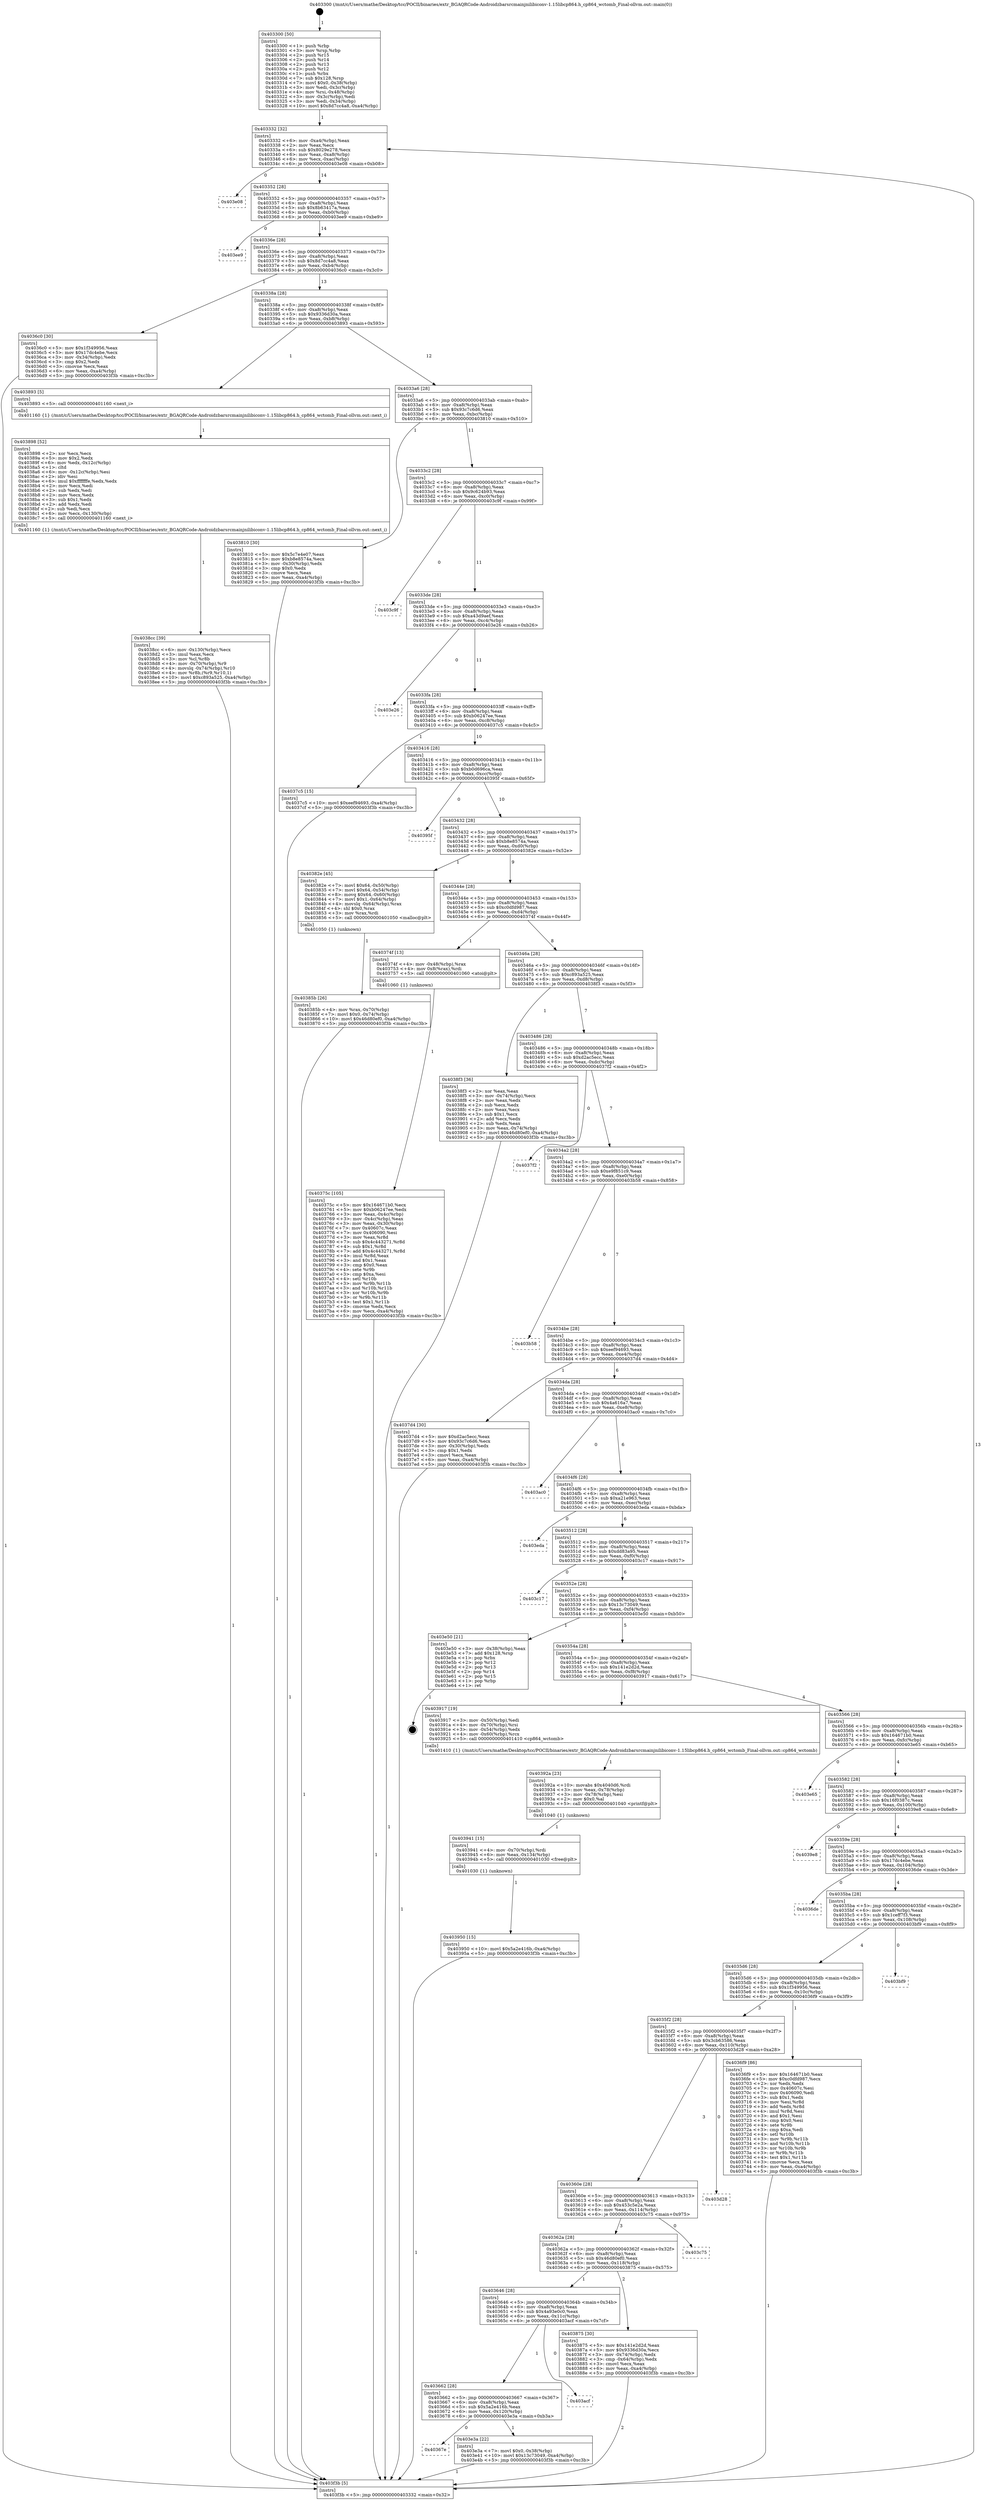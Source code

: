 digraph "0x403300" {
  label = "0x403300 (/mnt/c/Users/mathe/Desktop/tcc/POCII/binaries/extr_BGAQRCode-Androidzbarsrcmainjnilibiconv-1.15libcp864.h_cp864_wctomb_Final-ollvm.out::main(0))"
  labelloc = "t"
  node[shape=record]

  Entry [label="",width=0.3,height=0.3,shape=circle,fillcolor=black,style=filled]
  "0x403332" [label="{
     0x403332 [32]\l
     | [instrs]\l
     &nbsp;&nbsp;0x403332 \<+6\>: mov -0xa4(%rbp),%eax\l
     &nbsp;&nbsp;0x403338 \<+2\>: mov %eax,%ecx\l
     &nbsp;&nbsp;0x40333a \<+6\>: sub $0x8029e278,%ecx\l
     &nbsp;&nbsp;0x403340 \<+6\>: mov %eax,-0xa8(%rbp)\l
     &nbsp;&nbsp;0x403346 \<+6\>: mov %ecx,-0xac(%rbp)\l
     &nbsp;&nbsp;0x40334c \<+6\>: je 0000000000403e08 \<main+0xb08\>\l
  }"]
  "0x403e08" [label="{
     0x403e08\l
  }", style=dashed]
  "0x403352" [label="{
     0x403352 [28]\l
     | [instrs]\l
     &nbsp;&nbsp;0x403352 \<+5\>: jmp 0000000000403357 \<main+0x57\>\l
     &nbsp;&nbsp;0x403357 \<+6\>: mov -0xa8(%rbp),%eax\l
     &nbsp;&nbsp;0x40335d \<+5\>: sub $0x8b63417a,%eax\l
     &nbsp;&nbsp;0x403362 \<+6\>: mov %eax,-0xb0(%rbp)\l
     &nbsp;&nbsp;0x403368 \<+6\>: je 0000000000403ee9 \<main+0xbe9\>\l
  }"]
  Exit [label="",width=0.3,height=0.3,shape=circle,fillcolor=black,style=filled,peripheries=2]
  "0x403ee9" [label="{
     0x403ee9\l
  }", style=dashed]
  "0x40336e" [label="{
     0x40336e [28]\l
     | [instrs]\l
     &nbsp;&nbsp;0x40336e \<+5\>: jmp 0000000000403373 \<main+0x73\>\l
     &nbsp;&nbsp;0x403373 \<+6\>: mov -0xa8(%rbp),%eax\l
     &nbsp;&nbsp;0x403379 \<+5\>: sub $0x8d7cc4a8,%eax\l
     &nbsp;&nbsp;0x40337e \<+6\>: mov %eax,-0xb4(%rbp)\l
     &nbsp;&nbsp;0x403384 \<+6\>: je 00000000004036c0 \<main+0x3c0\>\l
  }"]
  "0x40367e" [label="{
     0x40367e\l
  }", style=dashed]
  "0x4036c0" [label="{
     0x4036c0 [30]\l
     | [instrs]\l
     &nbsp;&nbsp;0x4036c0 \<+5\>: mov $0x1f349956,%eax\l
     &nbsp;&nbsp;0x4036c5 \<+5\>: mov $0x17dc4ebe,%ecx\l
     &nbsp;&nbsp;0x4036ca \<+3\>: mov -0x34(%rbp),%edx\l
     &nbsp;&nbsp;0x4036cd \<+3\>: cmp $0x2,%edx\l
     &nbsp;&nbsp;0x4036d0 \<+3\>: cmovne %ecx,%eax\l
     &nbsp;&nbsp;0x4036d3 \<+6\>: mov %eax,-0xa4(%rbp)\l
     &nbsp;&nbsp;0x4036d9 \<+5\>: jmp 0000000000403f3b \<main+0xc3b\>\l
  }"]
  "0x40338a" [label="{
     0x40338a [28]\l
     | [instrs]\l
     &nbsp;&nbsp;0x40338a \<+5\>: jmp 000000000040338f \<main+0x8f\>\l
     &nbsp;&nbsp;0x40338f \<+6\>: mov -0xa8(%rbp),%eax\l
     &nbsp;&nbsp;0x403395 \<+5\>: sub $0x9336d30a,%eax\l
     &nbsp;&nbsp;0x40339a \<+6\>: mov %eax,-0xb8(%rbp)\l
     &nbsp;&nbsp;0x4033a0 \<+6\>: je 0000000000403893 \<main+0x593\>\l
  }"]
  "0x403f3b" [label="{
     0x403f3b [5]\l
     | [instrs]\l
     &nbsp;&nbsp;0x403f3b \<+5\>: jmp 0000000000403332 \<main+0x32\>\l
  }"]
  "0x403300" [label="{
     0x403300 [50]\l
     | [instrs]\l
     &nbsp;&nbsp;0x403300 \<+1\>: push %rbp\l
     &nbsp;&nbsp;0x403301 \<+3\>: mov %rsp,%rbp\l
     &nbsp;&nbsp;0x403304 \<+2\>: push %r15\l
     &nbsp;&nbsp;0x403306 \<+2\>: push %r14\l
     &nbsp;&nbsp;0x403308 \<+2\>: push %r13\l
     &nbsp;&nbsp;0x40330a \<+2\>: push %r12\l
     &nbsp;&nbsp;0x40330c \<+1\>: push %rbx\l
     &nbsp;&nbsp;0x40330d \<+7\>: sub $0x128,%rsp\l
     &nbsp;&nbsp;0x403314 \<+7\>: movl $0x0,-0x38(%rbp)\l
     &nbsp;&nbsp;0x40331b \<+3\>: mov %edi,-0x3c(%rbp)\l
     &nbsp;&nbsp;0x40331e \<+4\>: mov %rsi,-0x48(%rbp)\l
     &nbsp;&nbsp;0x403322 \<+3\>: mov -0x3c(%rbp),%edi\l
     &nbsp;&nbsp;0x403325 \<+3\>: mov %edi,-0x34(%rbp)\l
     &nbsp;&nbsp;0x403328 \<+10\>: movl $0x8d7cc4a8,-0xa4(%rbp)\l
  }"]
  "0x403e3a" [label="{
     0x403e3a [22]\l
     | [instrs]\l
     &nbsp;&nbsp;0x403e3a \<+7\>: movl $0x0,-0x38(%rbp)\l
     &nbsp;&nbsp;0x403e41 \<+10\>: movl $0x13c73049,-0xa4(%rbp)\l
     &nbsp;&nbsp;0x403e4b \<+5\>: jmp 0000000000403f3b \<main+0xc3b\>\l
  }"]
  "0x403893" [label="{
     0x403893 [5]\l
     | [instrs]\l
     &nbsp;&nbsp;0x403893 \<+5\>: call 0000000000401160 \<next_i\>\l
     | [calls]\l
     &nbsp;&nbsp;0x401160 \{1\} (/mnt/c/Users/mathe/Desktop/tcc/POCII/binaries/extr_BGAQRCode-Androidzbarsrcmainjnilibiconv-1.15libcp864.h_cp864_wctomb_Final-ollvm.out::next_i)\l
  }"]
  "0x4033a6" [label="{
     0x4033a6 [28]\l
     | [instrs]\l
     &nbsp;&nbsp;0x4033a6 \<+5\>: jmp 00000000004033ab \<main+0xab\>\l
     &nbsp;&nbsp;0x4033ab \<+6\>: mov -0xa8(%rbp),%eax\l
     &nbsp;&nbsp;0x4033b1 \<+5\>: sub $0x93c7c6d6,%eax\l
     &nbsp;&nbsp;0x4033b6 \<+6\>: mov %eax,-0xbc(%rbp)\l
     &nbsp;&nbsp;0x4033bc \<+6\>: je 0000000000403810 \<main+0x510\>\l
  }"]
  "0x403662" [label="{
     0x403662 [28]\l
     | [instrs]\l
     &nbsp;&nbsp;0x403662 \<+5\>: jmp 0000000000403667 \<main+0x367\>\l
     &nbsp;&nbsp;0x403667 \<+6\>: mov -0xa8(%rbp),%eax\l
     &nbsp;&nbsp;0x40366d \<+5\>: sub $0x5a2e416b,%eax\l
     &nbsp;&nbsp;0x403672 \<+6\>: mov %eax,-0x120(%rbp)\l
     &nbsp;&nbsp;0x403678 \<+6\>: je 0000000000403e3a \<main+0xb3a\>\l
  }"]
  "0x403810" [label="{
     0x403810 [30]\l
     | [instrs]\l
     &nbsp;&nbsp;0x403810 \<+5\>: mov $0x5c7e4e07,%eax\l
     &nbsp;&nbsp;0x403815 \<+5\>: mov $0xb8e8574a,%ecx\l
     &nbsp;&nbsp;0x40381a \<+3\>: mov -0x30(%rbp),%edx\l
     &nbsp;&nbsp;0x40381d \<+3\>: cmp $0x0,%edx\l
     &nbsp;&nbsp;0x403820 \<+3\>: cmove %ecx,%eax\l
     &nbsp;&nbsp;0x403823 \<+6\>: mov %eax,-0xa4(%rbp)\l
     &nbsp;&nbsp;0x403829 \<+5\>: jmp 0000000000403f3b \<main+0xc3b\>\l
  }"]
  "0x4033c2" [label="{
     0x4033c2 [28]\l
     | [instrs]\l
     &nbsp;&nbsp;0x4033c2 \<+5\>: jmp 00000000004033c7 \<main+0xc7\>\l
     &nbsp;&nbsp;0x4033c7 \<+6\>: mov -0xa8(%rbp),%eax\l
     &nbsp;&nbsp;0x4033cd \<+5\>: sub $0x9c624b93,%eax\l
     &nbsp;&nbsp;0x4033d2 \<+6\>: mov %eax,-0xc0(%rbp)\l
     &nbsp;&nbsp;0x4033d8 \<+6\>: je 0000000000403c9f \<main+0x99f\>\l
  }"]
  "0x403acf" [label="{
     0x403acf\l
  }", style=dashed]
  "0x403c9f" [label="{
     0x403c9f\l
  }", style=dashed]
  "0x4033de" [label="{
     0x4033de [28]\l
     | [instrs]\l
     &nbsp;&nbsp;0x4033de \<+5\>: jmp 00000000004033e3 \<main+0xe3\>\l
     &nbsp;&nbsp;0x4033e3 \<+6\>: mov -0xa8(%rbp),%eax\l
     &nbsp;&nbsp;0x4033e9 \<+5\>: sub $0xa43d9aef,%eax\l
     &nbsp;&nbsp;0x4033ee \<+6\>: mov %eax,-0xc4(%rbp)\l
     &nbsp;&nbsp;0x4033f4 \<+6\>: je 0000000000403e26 \<main+0xb26\>\l
  }"]
  "0x403950" [label="{
     0x403950 [15]\l
     | [instrs]\l
     &nbsp;&nbsp;0x403950 \<+10\>: movl $0x5a2e416b,-0xa4(%rbp)\l
     &nbsp;&nbsp;0x40395a \<+5\>: jmp 0000000000403f3b \<main+0xc3b\>\l
  }"]
  "0x403e26" [label="{
     0x403e26\l
  }", style=dashed]
  "0x4033fa" [label="{
     0x4033fa [28]\l
     | [instrs]\l
     &nbsp;&nbsp;0x4033fa \<+5\>: jmp 00000000004033ff \<main+0xff\>\l
     &nbsp;&nbsp;0x4033ff \<+6\>: mov -0xa8(%rbp),%eax\l
     &nbsp;&nbsp;0x403405 \<+5\>: sub $0xb06247ee,%eax\l
     &nbsp;&nbsp;0x40340a \<+6\>: mov %eax,-0xc8(%rbp)\l
     &nbsp;&nbsp;0x403410 \<+6\>: je 00000000004037c5 \<main+0x4c5\>\l
  }"]
  "0x403941" [label="{
     0x403941 [15]\l
     | [instrs]\l
     &nbsp;&nbsp;0x403941 \<+4\>: mov -0x70(%rbp),%rdi\l
     &nbsp;&nbsp;0x403945 \<+6\>: mov %eax,-0x134(%rbp)\l
     &nbsp;&nbsp;0x40394b \<+5\>: call 0000000000401030 \<free@plt\>\l
     | [calls]\l
     &nbsp;&nbsp;0x401030 \{1\} (unknown)\l
  }"]
  "0x4037c5" [label="{
     0x4037c5 [15]\l
     | [instrs]\l
     &nbsp;&nbsp;0x4037c5 \<+10\>: movl $0xeef94693,-0xa4(%rbp)\l
     &nbsp;&nbsp;0x4037cf \<+5\>: jmp 0000000000403f3b \<main+0xc3b\>\l
  }"]
  "0x403416" [label="{
     0x403416 [28]\l
     | [instrs]\l
     &nbsp;&nbsp;0x403416 \<+5\>: jmp 000000000040341b \<main+0x11b\>\l
     &nbsp;&nbsp;0x40341b \<+6\>: mov -0xa8(%rbp),%eax\l
     &nbsp;&nbsp;0x403421 \<+5\>: sub $0xb0d696ca,%eax\l
     &nbsp;&nbsp;0x403426 \<+6\>: mov %eax,-0xcc(%rbp)\l
     &nbsp;&nbsp;0x40342c \<+6\>: je 000000000040395f \<main+0x65f\>\l
  }"]
  "0x40392a" [label="{
     0x40392a [23]\l
     | [instrs]\l
     &nbsp;&nbsp;0x40392a \<+10\>: movabs $0x4040d6,%rdi\l
     &nbsp;&nbsp;0x403934 \<+3\>: mov %eax,-0x78(%rbp)\l
     &nbsp;&nbsp;0x403937 \<+3\>: mov -0x78(%rbp),%esi\l
     &nbsp;&nbsp;0x40393a \<+2\>: mov $0x0,%al\l
     &nbsp;&nbsp;0x40393c \<+5\>: call 0000000000401040 \<printf@plt\>\l
     | [calls]\l
     &nbsp;&nbsp;0x401040 \{1\} (unknown)\l
  }"]
  "0x40395f" [label="{
     0x40395f\l
  }", style=dashed]
  "0x403432" [label="{
     0x403432 [28]\l
     | [instrs]\l
     &nbsp;&nbsp;0x403432 \<+5\>: jmp 0000000000403437 \<main+0x137\>\l
     &nbsp;&nbsp;0x403437 \<+6\>: mov -0xa8(%rbp),%eax\l
     &nbsp;&nbsp;0x40343d \<+5\>: sub $0xb8e8574a,%eax\l
     &nbsp;&nbsp;0x403442 \<+6\>: mov %eax,-0xd0(%rbp)\l
     &nbsp;&nbsp;0x403448 \<+6\>: je 000000000040382e \<main+0x52e\>\l
  }"]
  "0x4038cc" [label="{
     0x4038cc [39]\l
     | [instrs]\l
     &nbsp;&nbsp;0x4038cc \<+6\>: mov -0x130(%rbp),%ecx\l
     &nbsp;&nbsp;0x4038d2 \<+3\>: imul %eax,%ecx\l
     &nbsp;&nbsp;0x4038d5 \<+3\>: mov %cl,%r8b\l
     &nbsp;&nbsp;0x4038d8 \<+4\>: mov -0x70(%rbp),%r9\l
     &nbsp;&nbsp;0x4038dc \<+4\>: movslq -0x74(%rbp),%r10\l
     &nbsp;&nbsp;0x4038e0 \<+4\>: mov %r8b,(%r9,%r10,1)\l
     &nbsp;&nbsp;0x4038e4 \<+10\>: movl $0xc893a525,-0xa4(%rbp)\l
     &nbsp;&nbsp;0x4038ee \<+5\>: jmp 0000000000403f3b \<main+0xc3b\>\l
  }"]
  "0x40382e" [label="{
     0x40382e [45]\l
     | [instrs]\l
     &nbsp;&nbsp;0x40382e \<+7\>: movl $0x64,-0x50(%rbp)\l
     &nbsp;&nbsp;0x403835 \<+7\>: movl $0x64,-0x54(%rbp)\l
     &nbsp;&nbsp;0x40383c \<+8\>: movq $0x64,-0x60(%rbp)\l
     &nbsp;&nbsp;0x403844 \<+7\>: movl $0x1,-0x64(%rbp)\l
     &nbsp;&nbsp;0x40384b \<+4\>: movslq -0x64(%rbp),%rax\l
     &nbsp;&nbsp;0x40384f \<+4\>: shl $0x0,%rax\l
     &nbsp;&nbsp;0x403853 \<+3\>: mov %rax,%rdi\l
     &nbsp;&nbsp;0x403856 \<+5\>: call 0000000000401050 \<malloc@plt\>\l
     | [calls]\l
     &nbsp;&nbsp;0x401050 \{1\} (unknown)\l
  }"]
  "0x40344e" [label="{
     0x40344e [28]\l
     | [instrs]\l
     &nbsp;&nbsp;0x40344e \<+5\>: jmp 0000000000403453 \<main+0x153\>\l
     &nbsp;&nbsp;0x403453 \<+6\>: mov -0xa8(%rbp),%eax\l
     &nbsp;&nbsp;0x403459 \<+5\>: sub $0xc0dfd987,%eax\l
     &nbsp;&nbsp;0x40345e \<+6\>: mov %eax,-0xd4(%rbp)\l
     &nbsp;&nbsp;0x403464 \<+6\>: je 000000000040374f \<main+0x44f\>\l
  }"]
  "0x403898" [label="{
     0x403898 [52]\l
     | [instrs]\l
     &nbsp;&nbsp;0x403898 \<+2\>: xor %ecx,%ecx\l
     &nbsp;&nbsp;0x40389a \<+5\>: mov $0x2,%edx\l
     &nbsp;&nbsp;0x40389f \<+6\>: mov %edx,-0x12c(%rbp)\l
     &nbsp;&nbsp;0x4038a5 \<+1\>: cltd\l
     &nbsp;&nbsp;0x4038a6 \<+6\>: mov -0x12c(%rbp),%esi\l
     &nbsp;&nbsp;0x4038ac \<+2\>: idiv %esi\l
     &nbsp;&nbsp;0x4038ae \<+6\>: imul $0xfffffffe,%edx,%edx\l
     &nbsp;&nbsp;0x4038b4 \<+2\>: mov %ecx,%edi\l
     &nbsp;&nbsp;0x4038b6 \<+2\>: sub %edx,%edi\l
     &nbsp;&nbsp;0x4038b8 \<+2\>: mov %ecx,%edx\l
     &nbsp;&nbsp;0x4038ba \<+3\>: sub $0x1,%edx\l
     &nbsp;&nbsp;0x4038bd \<+2\>: add %edx,%edi\l
     &nbsp;&nbsp;0x4038bf \<+2\>: sub %edi,%ecx\l
     &nbsp;&nbsp;0x4038c1 \<+6\>: mov %ecx,-0x130(%rbp)\l
     &nbsp;&nbsp;0x4038c7 \<+5\>: call 0000000000401160 \<next_i\>\l
     | [calls]\l
     &nbsp;&nbsp;0x401160 \{1\} (/mnt/c/Users/mathe/Desktop/tcc/POCII/binaries/extr_BGAQRCode-Androidzbarsrcmainjnilibiconv-1.15libcp864.h_cp864_wctomb_Final-ollvm.out::next_i)\l
  }"]
  "0x40374f" [label="{
     0x40374f [13]\l
     | [instrs]\l
     &nbsp;&nbsp;0x40374f \<+4\>: mov -0x48(%rbp),%rax\l
     &nbsp;&nbsp;0x403753 \<+4\>: mov 0x8(%rax),%rdi\l
     &nbsp;&nbsp;0x403757 \<+5\>: call 0000000000401060 \<atoi@plt\>\l
     | [calls]\l
     &nbsp;&nbsp;0x401060 \{1\} (unknown)\l
  }"]
  "0x40346a" [label="{
     0x40346a [28]\l
     | [instrs]\l
     &nbsp;&nbsp;0x40346a \<+5\>: jmp 000000000040346f \<main+0x16f\>\l
     &nbsp;&nbsp;0x40346f \<+6\>: mov -0xa8(%rbp),%eax\l
     &nbsp;&nbsp;0x403475 \<+5\>: sub $0xc893a525,%eax\l
     &nbsp;&nbsp;0x40347a \<+6\>: mov %eax,-0xd8(%rbp)\l
     &nbsp;&nbsp;0x403480 \<+6\>: je 00000000004038f3 \<main+0x5f3\>\l
  }"]
  "0x403646" [label="{
     0x403646 [28]\l
     | [instrs]\l
     &nbsp;&nbsp;0x403646 \<+5\>: jmp 000000000040364b \<main+0x34b\>\l
     &nbsp;&nbsp;0x40364b \<+6\>: mov -0xa8(%rbp),%eax\l
     &nbsp;&nbsp;0x403651 \<+5\>: sub $0x4a93e0c0,%eax\l
     &nbsp;&nbsp;0x403656 \<+6\>: mov %eax,-0x11c(%rbp)\l
     &nbsp;&nbsp;0x40365c \<+6\>: je 0000000000403acf \<main+0x7cf\>\l
  }"]
  "0x4038f3" [label="{
     0x4038f3 [36]\l
     | [instrs]\l
     &nbsp;&nbsp;0x4038f3 \<+2\>: xor %eax,%eax\l
     &nbsp;&nbsp;0x4038f5 \<+3\>: mov -0x74(%rbp),%ecx\l
     &nbsp;&nbsp;0x4038f8 \<+2\>: mov %eax,%edx\l
     &nbsp;&nbsp;0x4038fa \<+2\>: sub %ecx,%edx\l
     &nbsp;&nbsp;0x4038fc \<+2\>: mov %eax,%ecx\l
     &nbsp;&nbsp;0x4038fe \<+3\>: sub $0x1,%ecx\l
     &nbsp;&nbsp;0x403901 \<+2\>: add %ecx,%edx\l
     &nbsp;&nbsp;0x403903 \<+2\>: sub %edx,%eax\l
     &nbsp;&nbsp;0x403905 \<+3\>: mov %eax,-0x74(%rbp)\l
     &nbsp;&nbsp;0x403908 \<+10\>: movl $0x46d80ef0,-0xa4(%rbp)\l
     &nbsp;&nbsp;0x403912 \<+5\>: jmp 0000000000403f3b \<main+0xc3b\>\l
  }"]
  "0x403486" [label="{
     0x403486 [28]\l
     | [instrs]\l
     &nbsp;&nbsp;0x403486 \<+5\>: jmp 000000000040348b \<main+0x18b\>\l
     &nbsp;&nbsp;0x40348b \<+6\>: mov -0xa8(%rbp),%eax\l
     &nbsp;&nbsp;0x403491 \<+5\>: sub $0xd2ac5ecc,%eax\l
     &nbsp;&nbsp;0x403496 \<+6\>: mov %eax,-0xdc(%rbp)\l
     &nbsp;&nbsp;0x40349c \<+6\>: je 00000000004037f2 \<main+0x4f2\>\l
  }"]
  "0x403875" [label="{
     0x403875 [30]\l
     | [instrs]\l
     &nbsp;&nbsp;0x403875 \<+5\>: mov $0x141e2d2d,%eax\l
     &nbsp;&nbsp;0x40387a \<+5\>: mov $0x9336d30a,%ecx\l
     &nbsp;&nbsp;0x40387f \<+3\>: mov -0x74(%rbp),%edx\l
     &nbsp;&nbsp;0x403882 \<+3\>: cmp -0x64(%rbp),%edx\l
     &nbsp;&nbsp;0x403885 \<+3\>: cmovl %ecx,%eax\l
     &nbsp;&nbsp;0x403888 \<+6\>: mov %eax,-0xa4(%rbp)\l
     &nbsp;&nbsp;0x40388e \<+5\>: jmp 0000000000403f3b \<main+0xc3b\>\l
  }"]
  "0x4037f2" [label="{
     0x4037f2\l
  }", style=dashed]
  "0x4034a2" [label="{
     0x4034a2 [28]\l
     | [instrs]\l
     &nbsp;&nbsp;0x4034a2 \<+5\>: jmp 00000000004034a7 \<main+0x1a7\>\l
     &nbsp;&nbsp;0x4034a7 \<+6\>: mov -0xa8(%rbp),%eax\l
     &nbsp;&nbsp;0x4034ad \<+5\>: sub $0xe9f851c9,%eax\l
     &nbsp;&nbsp;0x4034b2 \<+6\>: mov %eax,-0xe0(%rbp)\l
     &nbsp;&nbsp;0x4034b8 \<+6\>: je 0000000000403b58 \<main+0x858\>\l
  }"]
  "0x40362a" [label="{
     0x40362a [28]\l
     | [instrs]\l
     &nbsp;&nbsp;0x40362a \<+5\>: jmp 000000000040362f \<main+0x32f\>\l
     &nbsp;&nbsp;0x40362f \<+6\>: mov -0xa8(%rbp),%eax\l
     &nbsp;&nbsp;0x403635 \<+5\>: sub $0x46d80ef0,%eax\l
     &nbsp;&nbsp;0x40363a \<+6\>: mov %eax,-0x118(%rbp)\l
     &nbsp;&nbsp;0x403640 \<+6\>: je 0000000000403875 \<main+0x575\>\l
  }"]
  "0x403b58" [label="{
     0x403b58\l
  }", style=dashed]
  "0x4034be" [label="{
     0x4034be [28]\l
     | [instrs]\l
     &nbsp;&nbsp;0x4034be \<+5\>: jmp 00000000004034c3 \<main+0x1c3\>\l
     &nbsp;&nbsp;0x4034c3 \<+6\>: mov -0xa8(%rbp),%eax\l
     &nbsp;&nbsp;0x4034c9 \<+5\>: sub $0xeef94693,%eax\l
     &nbsp;&nbsp;0x4034ce \<+6\>: mov %eax,-0xe4(%rbp)\l
     &nbsp;&nbsp;0x4034d4 \<+6\>: je 00000000004037d4 \<main+0x4d4\>\l
  }"]
  "0x403c75" [label="{
     0x403c75\l
  }", style=dashed]
  "0x4037d4" [label="{
     0x4037d4 [30]\l
     | [instrs]\l
     &nbsp;&nbsp;0x4037d4 \<+5\>: mov $0xd2ac5ecc,%eax\l
     &nbsp;&nbsp;0x4037d9 \<+5\>: mov $0x93c7c6d6,%ecx\l
     &nbsp;&nbsp;0x4037de \<+3\>: mov -0x30(%rbp),%edx\l
     &nbsp;&nbsp;0x4037e1 \<+3\>: cmp $0x1,%edx\l
     &nbsp;&nbsp;0x4037e4 \<+3\>: cmovl %ecx,%eax\l
     &nbsp;&nbsp;0x4037e7 \<+6\>: mov %eax,-0xa4(%rbp)\l
     &nbsp;&nbsp;0x4037ed \<+5\>: jmp 0000000000403f3b \<main+0xc3b\>\l
  }"]
  "0x4034da" [label="{
     0x4034da [28]\l
     | [instrs]\l
     &nbsp;&nbsp;0x4034da \<+5\>: jmp 00000000004034df \<main+0x1df\>\l
     &nbsp;&nbsp;0x4034df \<+6\>: mov -0xa8(%rbp),%eax\l
     &nbsp;&nbsp;0x4034e5 \<+5\>: sub $0x4a616a7,%eax\l
     &nbsp;&nbsp;0x4034ea \<+6\>: mov %eax,-0xe8(%rbp)\l
     &nbsp;&nbsp;0x4034f0 \<+6\>: je 0000000000403ac0 \<main+0x7c0\>\l
  }"]
  "0x40360e" [label="{
     0x40360e [28]\l
     | [instrs]\l
     &nbsp;&nbsp;0x40360e \<+5\>: jmp 0000000000403613 \<main+0x313\>\l
     &nbsp;&nbsp;0x403613 \<+6\>: mov -0xa8(%rbp),%eax\l
     &nbsp;&nbsp;0x403619 \<+5\>: sub $0x453c5e2a,%eax\l
     &nbsp;&nbsp;0x40361e \<+6\>: mov %eax,-0x114(%rbp)\l
     &nbsp;&nbsp;0x403624 \<+6\>: je 0000000000403c75 \<main+0x975\>\l
  }"]
  "0x403ac0" [label="{
     0x403ac0\l
  }", style=dashed]
  "0x4034f6" [label="{
     0x4034f6 [28]\l
     | [instrs]\l
     &nbsp;&nbsp;0x4034f6 \<+5\>: jmp 00000000004034fb \<main+0x1fb\>\l
     &nbsp;&nbsp;0x4034fb \<+6\>: mov -0xa8(%rbp),%eax\l
     &nbsp;&nbsp;0x403501 \<+5\>: sub $0xa21e963,%eax\l
     &nbsp;&nbsp;0x403506 \<+6\>: mov %eax,-0xec(%rbp)\l
     &nbsp;&nbsp;0x40350c \<+6\>: je 0000000000403eda \<main+0xbda\>\l
  }"]
  "0x403d28" [label="{
     0x403d28\l
  }", style=dashed]
  "0x403eda" [label="{
     0x403eda\l
  }", style=dashed]
  "0x403512" [label="{
     0x403512 [28]\l
     | [instrs]\l
     &nbsp;&nbsp;0x403512 \<+5\>: jmp 0000000000403517 \<main+0x217\>\l
     &nbsp;&nbsp;0x403517 \<+6\>: mov -0xa8(%rbp),%eax\l
     &nbsp;&nbsp;0x40351d \<+5\>: sub $0xdd83a95,%eax\l
     &nbsp;&nbsp;0x403522 \<+6\>: mov %eax,-0xf0(%rbp)\l
     &nbsp;&nbsp;0x403528 \<+6\>: je 0000000000403c17 \<main+0x917\>\l
  }"]
  "0x40385b" [label="{
     0x40385b [26]\l
     | [instrs]\l
     &nbsp;&nbsp;0x40385b \<+4\>: mov %rax,-0x70(%rbp)\l
     &nbsp;&nbsp;0x40385f \<+7\>: movl $0x0,-0x74(%rbp)\l
     &nbsp;&nbsp;0x403866 \<+10\>: movl $0x46d80ef0,-0xa4(%rbp)\l
     &nbsp;&nbsp;0x403870 \<+5\>: jmp 0000000000403f3b \<main+0xc3b\>\l
  }"]
  "0x403c17" [label="{
     0x403c17\l
  }", style=dashed]
  "0x40352e" [label="{
     0x40352e [28]\l
     | [instrs]\l
     &nbsp;&nbsp;0x40352e \<+5\>: jmp 0000000000403533 \<main+0x233\>\l
     &nbsp;&nbsp;0x403533 \<+6\>: mov -0xa8(%rbp),%eax\l
     &nbsp;&nbsp;0x403539 \<+5\>: sub $0x13c73049,%eax\l
     &nbsp;&nbsp;0x40353e \<+6\>: mov %eax,-0xf4(%rbp)\l
     &nbsp;&nbsp;0x403544 \<+6\>: je 0000000000403e50 \<main+0xb50\>\l
  }"]
  "0x40375c" [label="{
     0x40375c [105]\l
     | [instrs]\l
     &nbsp;&nbsp;0x40375c \<+5\>: mov $0x164671b0,%ecx\l
     &nbsp;&nbsp;0x403761 \<+5\>: mov $0xb06247ee,%edx\l
     &nbsp;&nbsp;0x403766 \<+3\>: mov %eax,-0x4c(%rbp)\l
     &nbsp;&nbsp;0x403769 \<+3\>: mov -0x4c(%rbp),%eax\l
     &nbsp;&nbsp;0x40376c \<+3\>: mov %eax,-0x30(%rbp)\l
     &nbsp;&nbsp;0x40376f \<+7\>: mov 0x40607c,%eax\l
     &nbsp;&nbsp;0x403776 \<+7\>: mov 0x406090,%esi\l
     &nbsp;&nbsp;0x40377d \<+3\>: mov %eax,%r8d\l
     &nbsp;&nbsp;0x403780 \<+7\>: sub $0x4c443271,%r8d\l
     &nbsp;&nbsp;0x403787 \<+4\>: sub $0x1,%r8d\l
     &nbsp;&nbsp;0x40378b \<+7\>: add $0x4c443271,%r8d\l
     &nbsp;&nbsp;0x403792 \<+4\>: imul %r8d,%eax\l
     &nbsp;&nbsp;0x403796 \<+3\>: and $0x1,%eax\l
     &nbsp;&nbsp;0x403799 \<+3\>: cmp $0x0,%eax\l
     &nbsp;&nbsp;0x40379c \<+4\>: sete %r9b\l
     &nbsp;&nbsp;0x4037a0 \<+3\>: cmp $0xa,%esi\l
     &nbsp;&nbsp;0x4037a3 \<+4\>: setl %r10b\l
     &nbsp;&nbsp;0x4037a7 \<+3\>: mov %r9b,%r11b\l
     &nbsp;&nbsp;0x4037aa \<+3\>: and %r10b,%r11b\l
     &nbsp;&nbsp;0x4037ad \<+3\>: xor %r10b,%r9b\l
     &nbsp;&nbsp;0x4037b0 \<+3\>: or %r9b,%r11b\l
     &nbsp;&nbsp;0x4037b3 \<+4\>: test $0x1,%r11b\l
     &nbsp;&nbsp;0x4037b7 \<+3\>: cmovne %edx,%ecx\l
     &nbsp;&nbsp;0x4037ba \<+6\>: mov %ecx,-0xa4(%rbp)\l
     &nbsp;&nbsp;0x4037c0 \<+5\>: jmp 0000000000403f3b \<main+0xc3b\>\l
  }"]
  "0x403e50" [label="{
     0x403e50 [21]\l
     | [instrs]\l
     &nbsp;&nbsp;0x403e50 \<+3\>: mov -0x38(%rbp),%eax\l
     &nbsp;&nbsp;0x403e53 \<+7\>: add $0x128,%rsp\l
     &nbsp;&nbsp;0x403e5a \<+1\>: pop %rbx\l
     &nbsp;&nbsp;0x403e5b \<+2\>: pop %r12\l
     &nbsp;&nbsp;0x403e5d \<+2\>: pop %r13\l
     &nbsp;&nbsp;0x403e5f \<+2\>: pop %r14\l
     &nbsp;&nbsp;0x403e61 \<+2\>: pop %r15\l
     &nbsp;&nbsp;0x403e63 \<+1\>: pop %rbp\l
     &nbsp;&nbsp;0x403e64 \<+1\>: ret\l
  }"]
  "0x40354a" [label="{
     0x40354a [28]\l
     | [instrs]\l
     &nbsp;&nbsp;0x40354a \<+5\>: jmp 000000000040354f \<main+0x24f\>\l
     &nbsp;&nbsp;0x40354f \<+6\>: mov -0xa8(%rbp),%eax\l
     &nbsp;&nbsp;0x403555 \<+5\>: sub $0x141e2d2d,%eax\l
     &nbsp;&nbsp;0x40355a \<+6\>: mov %eax,-0xf8(%rbp)\l
     &nbsp;&nbsp;0x403560 \<+6\>: je 0000000000403917 \<main+0x617\>\l
  }"]
  "0x4035f2" [label="{
     0x4035f2 [28]\l
     | [instrs]\l
     &nbsp;&nbsp;0x4035f2 \<+5\>: jmp 00000000004035f7 \<main+0x2f7\>\l
     &nbsp;&nbsp;0x4035f7 \<+6\>: mov -0xa8(%rbp),%eax\l
     &nbsp;&nbsp;0x4035fd \<+5\>: sub $0x3cb63586,%eax\l
     &nbsp;&nbsp;0x403602 \<+6\>: mov %eax,-0x110(%rbp)\l
     &nbsp;&nbsp;0x403608 \<+6\>: je 0000000000403d28 \<main+0xa28\>\l
  }"]
  "0x403917" [label="{
     0x403917 [19]\l
     | [instrs]\l
     &nbsp;&nbsp;0x403917 \<+3\>: mov -0x50(%rbp),%edi\l
     &nbsp;&nbsp;0x40391a \<+4\>: mov -0x70(%rbp),%rsi\l
     &nbsp;&nbsp;0x40391e \<+3\>: mov -0x54(%rbp),%edx\l
     &nbsp;&nbsp;0x403921 \<+4\>: mov -0x60(%rbp),%rcx\l
     &nbsp;&nbsp;0x403925 \<+5\>: call 0000000000401410 \<cp864_wctomb\>\l
     | [calls]\l
     &nbsp;&nbsp;0x401410 \{1\} (/mnt/c/Users/mathe/Desktop/tcc/POCII/binaries/extr_BGAQRCode-Androidzbarsrcmainjnilibiconv-1.15libcp864.h_cp864_wctomb_Final-ollvm.out::cp864_wctomb)\l
  }"]
  "0x403566" [label="{
     0x403566 [28]\l
     | [instrs]\l
     &nbsp;&nbsp;0x403566 \<+5\>: jmp 000000000040356b \<main+0x26b\>\l
     &nbsp;&nbsp;0x40356b \<+6\>: mov -0xa8(%rbp),%eax\l
     &nbsp;&nbsp;0x403571 \<+5\>: sub $0x164671b0,%eax\l
     &nbsp;&nbsp;0x403576 \<+6\>: mov %eax,-0xfc(%rbp)\l
     &nbsp;&nbsp;0x40357c \<+6\>: je 0000000000403e65 \<main+0xb65\>\l
  }"]
  "0x4036f9" [label="{
     0x4036f9 [86]\l
     | [instrs]\l
     &nbsp;&nbsp;0x4036f9 \<+5\>: mov $0x164671b0,%eax\l
     &nbsp;&nbsp;0x4036fe \<+5\>: mov $0xc0dfd987,%ecx\l
     &nbsp;&nbsp;0x403703 \<+2\>: xor %edx,%edx\l
     &nbsp;&nbsp;0x403705 \<+7\>: mov 0x40607c,%esi\l
     &nbsp;&nbsp;0x40370c \<+7\>: mov 0x406090,%edi\l
     &nbsp;&nbsp;0x403713 \<+3\>: sub $0x1,%edx\l
     &nbsp;&nbsp;0x403716 \<+3\>: mov %esi,%r8d\l
     &nbsp;&nbsp;0x403719 \<+3\>: add %edx,%r8d\l
     &nbsp;&nbsp;0x40371c \<+4\>: imul %r8d,%esi\l
     &nbsp;&nbsp;0x403720 \<+3\>: and $0x1,%esi\l
     &nbsp;&nbsp;0x403723 \<+3\>: cmp $0x0,%esi\l
     &nbsp;&nbsp;0x403726 \<+4\>: sete %r9b\l
     &nbsp;&nbsp;0x40372a \<+3\>: cmp $0xa,%edi\l
     &nbsp;&nbsp;0x40372d \<+4\>: setl %r10b\l
     &nbsp;&nbsp;0x403731 \<+3\>: mov %r9b,%r11b\l
     &nbsp;&nbsp;0x403734 \<+3\>: and %r10b,%r11b\l
     &nbsp;&nbsp;0x403737 \<+3\>: xor %r10b,%r9b\l
     &nbsp;&nbsp;0x40373a \<+3\>: or %r9b,%r11b\l
     &nbsp;&nbsp;0x40373d \<+4\>: test $0x1,%r11b\l
     &nbsp;&nbsp;0x403741 \<+3\>: cmovne %ecx,%eax\l
     &nbsp;&nbsp;0x403744 \<+6\>: mov %eax,-0xa4(%rbp)\l
     &nbsp;&nbsp;0x40374a \<+5\>: jmp 0000000000403f3b \<main+0xc3b\>\l
  }"]
  "0x403e65" [label="{
     0x403e65\l
  }", style=dashed]
  "0x403582" [label="{
     0x403582 [28]\l
     | [instrs]\l
     &nbsp;&nbsp;0x403582 \<+5\>: jmp 0000000000403587 \<main+0x287\>\l
     &nbsp;&nbsp;0x403587 \<+6\>: mov -0xa8(%rbp),%eax\l
     &nbsp;&nbsp;0x40358d \<+5\>: sub $0x16f0387c,%eax\l
     &nbsp;&nbsp;0x403592 \<+6\>: mov %eax,-0x100(%rbp)\l
     &nbsp;&nbsp;0x403598 \<+6\>: je 00000000004039e8 \<main+0x6e8\>\l
  }"]
  "0x4035d6" [label="{
     0x4035d6 [28]\l
     | [instrs]\l
     &nbsp;&nbsp;0x4035d6 \<+5\>: jmp 00000000004035db \<main+0x2db\>\l
     &nbsp;&nbsp;0x4035db \<+6\>: mov -0xa8(%rbp),%eax\l
     &nbsp;&nbsp;0x4035e1 \<+5\>: sub $0x1f349956,%eax\l
     &nbsp;&nbsp;0x4035e6 \<+6\>: mov %eax,-0x10c(%rbp)\l
     &nbsp;&nbsp;0x4035ec \<+6\>: je 00000000004036f9 \<main+0x3f9\>\l
  }"]
  "0x4039e8" [label="{
     0x4039e8\l
  }", style=dashed]
  "0x40359e" [label="{
     0x40359e [28]\l
     | [instrs]\l
     &nbsp;&nbsp;0x40359e \<+5\>: jmp 00000000004035a3 \<main+0x2a3\>\l
     &nbsp;&nbsp;0x4035a3 \<+6\>: mov -0xa8(%rbp),%eax\l
     &nbsp;&nbsp;0x4035a9 \<+5\>: sub $0x17dc4ebe,%eax\l
     &nbsp;&nbsp;0x4035ae \<+6\>: mov %eax,-0x104(%rbp)\l
     &nbsp;&nbsp;0x4035b4 \<+6\>: je 00000000004036de \<main+0x3de\>\l
  }"]
  "0x403bf9" [label="{
     0x403bf9\l
  }", style=dashed]
  "0x4036de" [label="{
     0x4036de\l
  }", style=dashed]
  "0x4035ba" [label="{
     0x4035ba [28]\l
     | [instrs]\l
     &nbsp;&nbsp;0x4035ba \<+5\>: jmp 00000000004035bf \<main+0x2bf\>\l
     &nbsp;&nbsp;0x4035bf \<+6\>: mov -0xa8(%rbp),%eax\l
     &nbsp;&nbsp;0x4035c5 \<+5\>: sub $0x1ceff7f3,%eax\l
     &nbsp;&nbsp;0x4035ca \<+6\>: mov %eax,-0x108(%rbp)\l
     &nbsp;&nbsp;0x4035d0 \<+6\>: je 0000000000403bf9 \<main+0x8f9\>\l
  }"]
  Entry -> "0x403300" [label=" 1"]
  "0x403332" -> "0x403e08" [label=" 0"]
  "0x403332" -> "0x403352" [label=" 14"]
  "0x403e50" -> Exit [label=" 1"]
  "0x403352" -> "0x403ee9" [label=" 0"]
  "0x403352" -> "0x40336e" [label=" 14"]
  "0x403e3a" -> "0x403f3b" [label=" 1"]
  "0x40336e" -> "0x4036c0" [label=" 1"]
  "0x40336e" -> "0x40338a" [label=" 13"]
  "0x4036c0" -> "0x403f3b" [label=" 1"]
  "0x403300" -> "0x403332" [label=" 1"]
  "0x403f3b" -> "0x403332" [label=" 13"]
  "0x403662" -> "0x40367e" [label=" 0"]
  "0x40338a" -> "0x403893" [label=" 1"]
  "0x40338a" -> "0x4033a6" [label=" 12"]
  "0x403662" -> "0x403e3a" [label=" 1"]
  "0x4033a6" -> "0x403810" [label=" 1"]
  "0x4033a6" -> "0x4033c2" [label=" 11"]
  "0x403646" -> "0x403662" [label=" 1"]
  "0x4033c2" -> "0x403c9f" [label=" 0"]
  "0x4033c2" -> "0x4033de" [label=" 11"]
  "0x403646" -> "0x403acf" [label=" 0"]
  "0x4033de" -> "0x403e26" [label=" 0"]
  "0x4033de" -> "0x4033fa" [label=" 11"]
  "0x403950" -> "0x403f3b" [label=" 1"]
  "0x4033fa" -> "0x4037c5" [label=" 1"]
  "0x4033fa" -> "0x403416" [label=" 10"]
  "0x403941" -> "0x403950" [label=" 1"]
  "0x403416" -> "0x40395f" [label=" 0"]
  "0x403416" -> "0x403432" [label=" 10"]
  "0x40392a" -> "0x403941" [label=" 1"]
  "0x403432" -> "0x40382e" [label=" 1"]
  "0x403432" -> "0x40344e" [label=" 9"]
  "0x403917" -> "0x40392a" [label=" 1"]
  "0x40344e" -> "0x40374f" [label=" 1"]
  "0x40344e" -> "0x40346a" [label=" 8"]
  "0x4038f3" -> "0x403f3b" [label=" 1"]
  "0x40346a" -> "0x4038f3" [label=" 1"]
  "0x40346a" -> "0x403486" [label=" 7"]
  "0x4038cc" -> "0x403f3b" [label=" 1"]
  "0x403486" -> "0x4037f2" [label=" 0"]
  "0x403486" -> "0x4034a2" [label=" 7"]
  "0x403898" -> "0x4038cc" [label=" 1"]
  "0x4034a2" -> "0x403b58" [label=" 0"]
  "0x4034a2" -> "0x4034be" [label=" 7"]
  "0x403875" -> "0x403f3b" [label=" 2"]
  "0x4034be" -> "0x4037d4" [label=" 1"]
  "0x4034be" -> "0x4034da" [label=" 6"]
  "0x40362a" -> "0x403646" [label=" 1"]
  "0x4034da" -> "0x403ac0" [label=" 0"]
  "0x4034da" -> "0x4034f6" [label=" 6"]
  "0x403893" -> "0x403898" [label=" 1"]
  "0x4034f6" -> "0x403eda" [label=" 0"]
  "0x4034f6" -> "0x403512" [label=" 6"]
  "0x40360e" -> "0x40362a" [label=" 3"]
  "0x403512" -> "0x403c17" [label=" 0"]
  "0x403512" -> "0x40352e" [label=" 6"]
  "0x40362a" -> "0x403875" [label=" 2"]
  "0x40352e" -> "0x403e50" [label=" 1"]
  "0x40352e" -> "0x40354a" [label=" 5"]
  "0x4035f2" -> "0x40360e" [label=" 3"]
  "0x40354a" -> "0x403917" [label=" 1"]
  "0x40354a" -> "0x403566" [label=" 4"]
  "0x4035f2" -> "0x403d28" [label=" 0"]
  "0x403566" -> "0x403e65" [label=" 0"]
  "0x403566" -> "0x403582" [label=" 4"]
  "0x40360e" -> "0x403c75" [label=" 0"]
  "0x403582" -> "0x4039e8" [label=" 0"]
  "0x403582" -> "0x40359e" [label=" 4"]
  "0x40382e" -> "0x40385b" [label=" 1"]
  "0x40359e" -> "0x4036de" [label=" 0"]
  "0x40359e" -> "0x4035ba" [label=" 4"]
  "0x403810" -> "0x403f3b" [label=" 1"]
  "0x4035ba" -> "0x403bf9" [label=" 0"]
  "0x4035ba" -> "0x4035d6" [label=" 4"]
  "0x40385b" -> "0x403f3b" [label=" 1"]
  "0x4035d6" -> "0x4036f9" [label=" 1"]
  "0x4035d6" -> "0x4035f2" [label=" 3"]
  "0x4036f9" -> "0x403f3b" [label=" 1"]
  "0x40374f" -> "0x40375c" [label=" 1"]
  "0x40375c" -> "0x403f3b" [label=" 1"]
  "0x4037c5" -> "0x403f3b" [label=" 1"]
  "0x4037d4" -> "0x403f3b" [label=" 1"]
}
